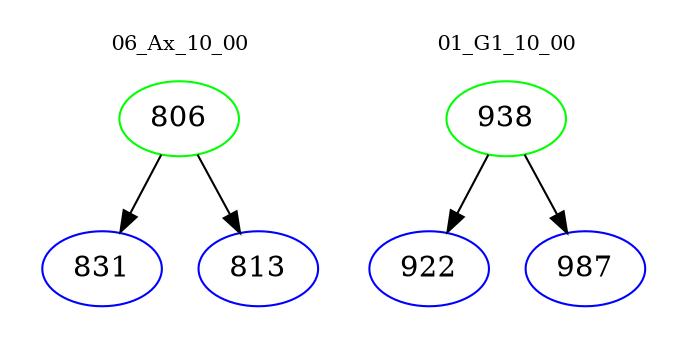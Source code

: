 digraph{
subgraph cluster_0 {
color = white
label = "06_Ax_10_00";
fontsize=10;
T0_806 [label="806", color="green"]
T0_806 -> T0_831 [color="black"]
T0_831 [label="831", color="blue"]
T0_806 -> T0_813 [color="black"]
T0_813 [label="813", color="blue"]
}
subgraph cluster_1 {
color = white
label = "01_G1_10_00";
fontsize=10;
T1_938 [label="938", color="green"]
T1_938 -> T1_922 [color="black"]
T1_922 [label="922", color="blue"]
T1_938 -> T1_987 [color="black"]
T1_987 [label="987", color="blue"]
}
}
